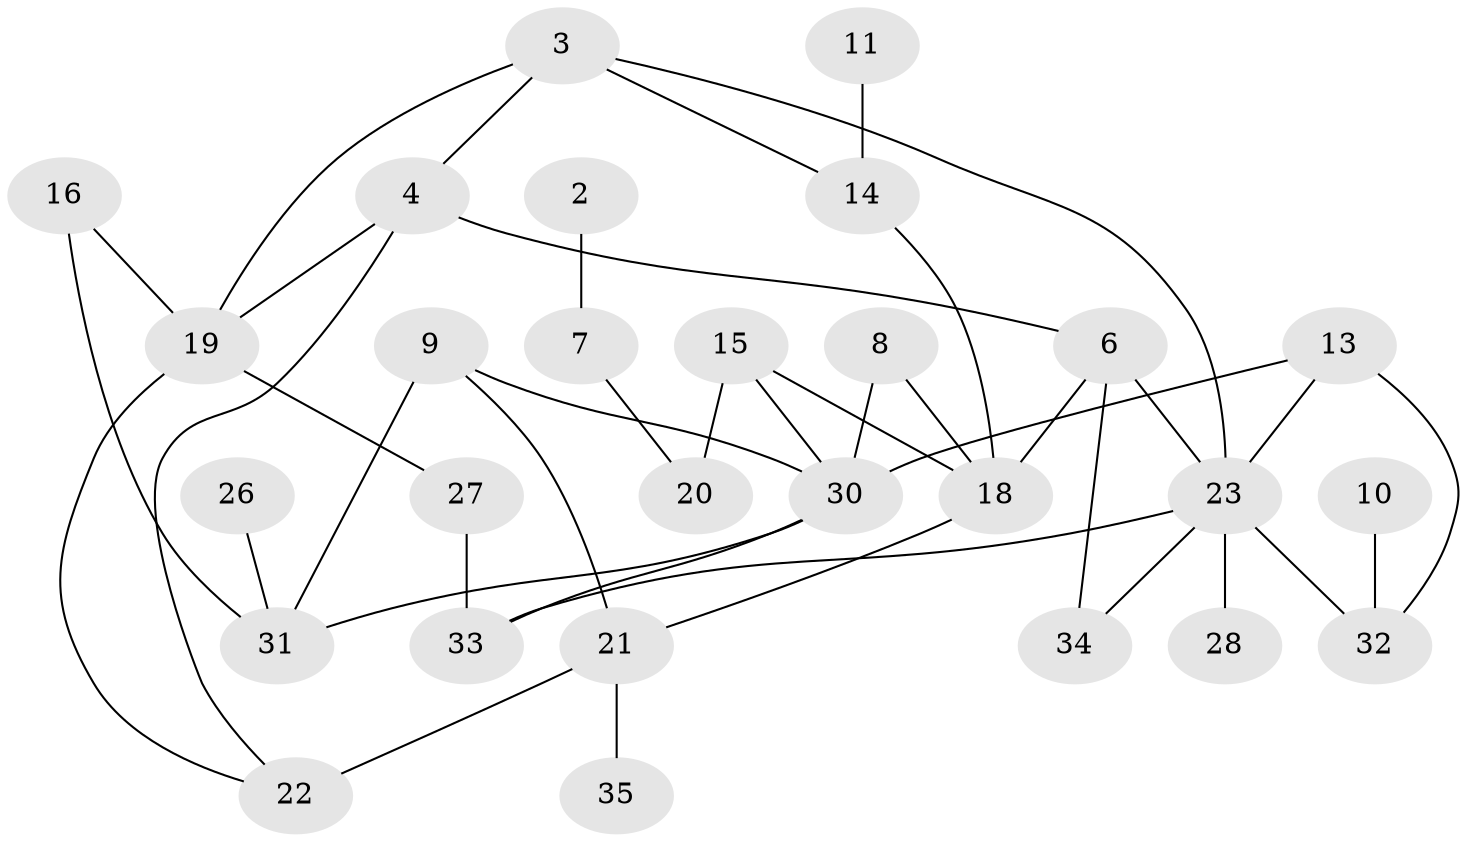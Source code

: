// original degree distribution, {0: 0.08695652173913043, 2: 0.2463768115942029, 5: 0.057971014492753624, 1: 0.2463768115942029, 4: 0.2028985507246377, 3: 0.15942028985507245}
// Generated by graph-tools (version 1.1) at 2025/33/03/09/25 02:33:42]
// undirected, 28 vertices, 41 edges
graph export_dot {
graph [start="1"]
  node [color=gray90,style=filled];
  2;
  3;
  4;
  6;
  7;
  8;
  9;
  10;
  11;
  13;
  14;
  15;
  16;
  18;
  19;
  20;
  21;
  22;
  23;
  26;
  27;
  28;
  30;
  31;
  32;
  33;
  34;
  35;
  2 -- 7 [weight=1.0];
  3 -- 4 [weight=1.0];
  3 -- 14 [weight=1.0];
  3 -- 19 [weight=1.0];
  3 -- 23 [weight=1.0];
  4 -- 6 [weight=1.0];
  4 -- 19 [weight=1.0];
  4 -- 22 [weight=1.0];
  6 -- 18 [weight=1.0];
  6 -- 23 [weight=1.0];
  6 -- 34 [weight=1.0];
  7 -- 20 [weight=1.0];
  8 -- 18 [weight=1.0];
  8 -- 30 [weight=1.0];
  9 -- 21 [weight=1.0];
  9 -- 30 [weight=1.0];
  9 -- 31 [weight=1.0];
  10 -- 32 [weight=1.0];
  11 -- 14 [weight=1.0];
  13 -- 23 [weight=1.0];
  13 -- 30 [weight=1.0];
  13 -- 32 [weight=1.0];
  14 -- 18 [weight=1.0];
  15 -- 18 [weight=1.0];
  15 -- 20 [weight=1.0];
  15 -- 30 [weight=1.0];
  16 -- 19 [weight=1.0];
  16 -- 31 [weight=1.0];
  18 -- 21 [weight=1.0];
  19 -- 22 [weight=1.0];
  19 -- 27 [weight=3.0];
  21 -- 22 [weight=2.0];
  21 -- 35 [weight=1.0];
  23 -- 28 [weight=2.0];
  23 -- 32 [weight=1.0];
  23 -- 33 [weight=1.0];
  23 -- 34 [weight=1.0];
  26 -- 31 [weight=1.0];
  27 -- 33 [weight=3.0];
  30 -- 31 [weight=1.0];
  30 -- 33 [weight=1.0];
}
